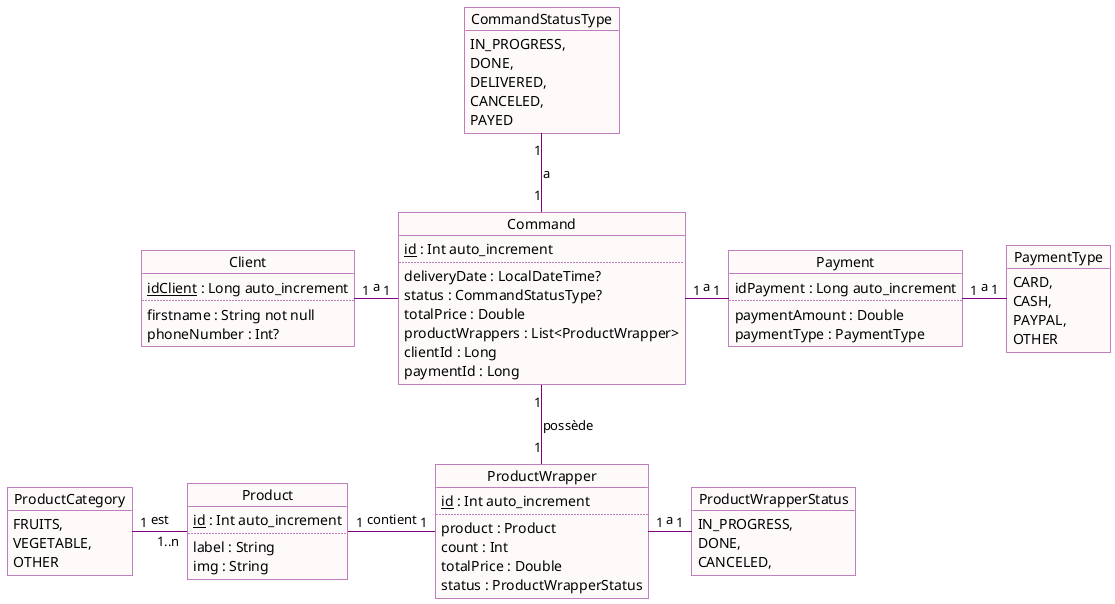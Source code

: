 @startuml

skinparam object {
    BackgroundColor Snow
    BorderColor Purple
    ArrowColor Purple
}

object Client{
    <u>idClient</u> : Long auto_increment
    ..
    firstname : String not null
    phoneNumber : Int?
}

object PaymentType{
    CARD,
    CASH,
    PAYPAL,
    OTHER
}

object Payment {
    idPayment : Long auto_increment
    ..
    paymentAmount : Double
    paymentType : PaymentType
}

object Command{
    <u>id</u> : Int auto_increment
    ..
    deliveryDate : LocalDateTime?
    status : CommandStatusType?
    totalPrice : Double
    productWrappers : List<ProductWrapper>

    clientId : Long
    paymentId : Long
}

object ProductWrapper {
    <u>id</u> : Int auto_increment
    ..
    product : Product
    count : Int
    totalPrice : Double
    status : ProductWrapperStatus
}

object ProductWrapperStatus{
    IN_PROGRESS,
    DONE,
    CANCELED,
}

object CommandStatusType{
    IN_PROGRESS,
    DONE,
    DELIVERED,
    CANCELED,
    PAYED
}

object Product{
    <u>id</u> : Int auto_increment
    ..
    label : String
    img : String
}

object ProductCategory {
    FRUITS,
    VEGETABLE,
    OTHER
}

Payment "1" --right-- "1" PaymentType : a
Command "1" --right-- "1" Payment : a
Command "1" --left-- "1" Client : a
Command "1" -down- "1" ProductWrapper : possède
Command "1" -up- "1" CommandStatusType : a
ProductWrapper "1" --right-- "1" ProductWrapperStatus : a
Product "1..n" --left-- "1" ProductCategory : est
Product "1" --right-- "1" ProductWrapper : contient


@enduml

